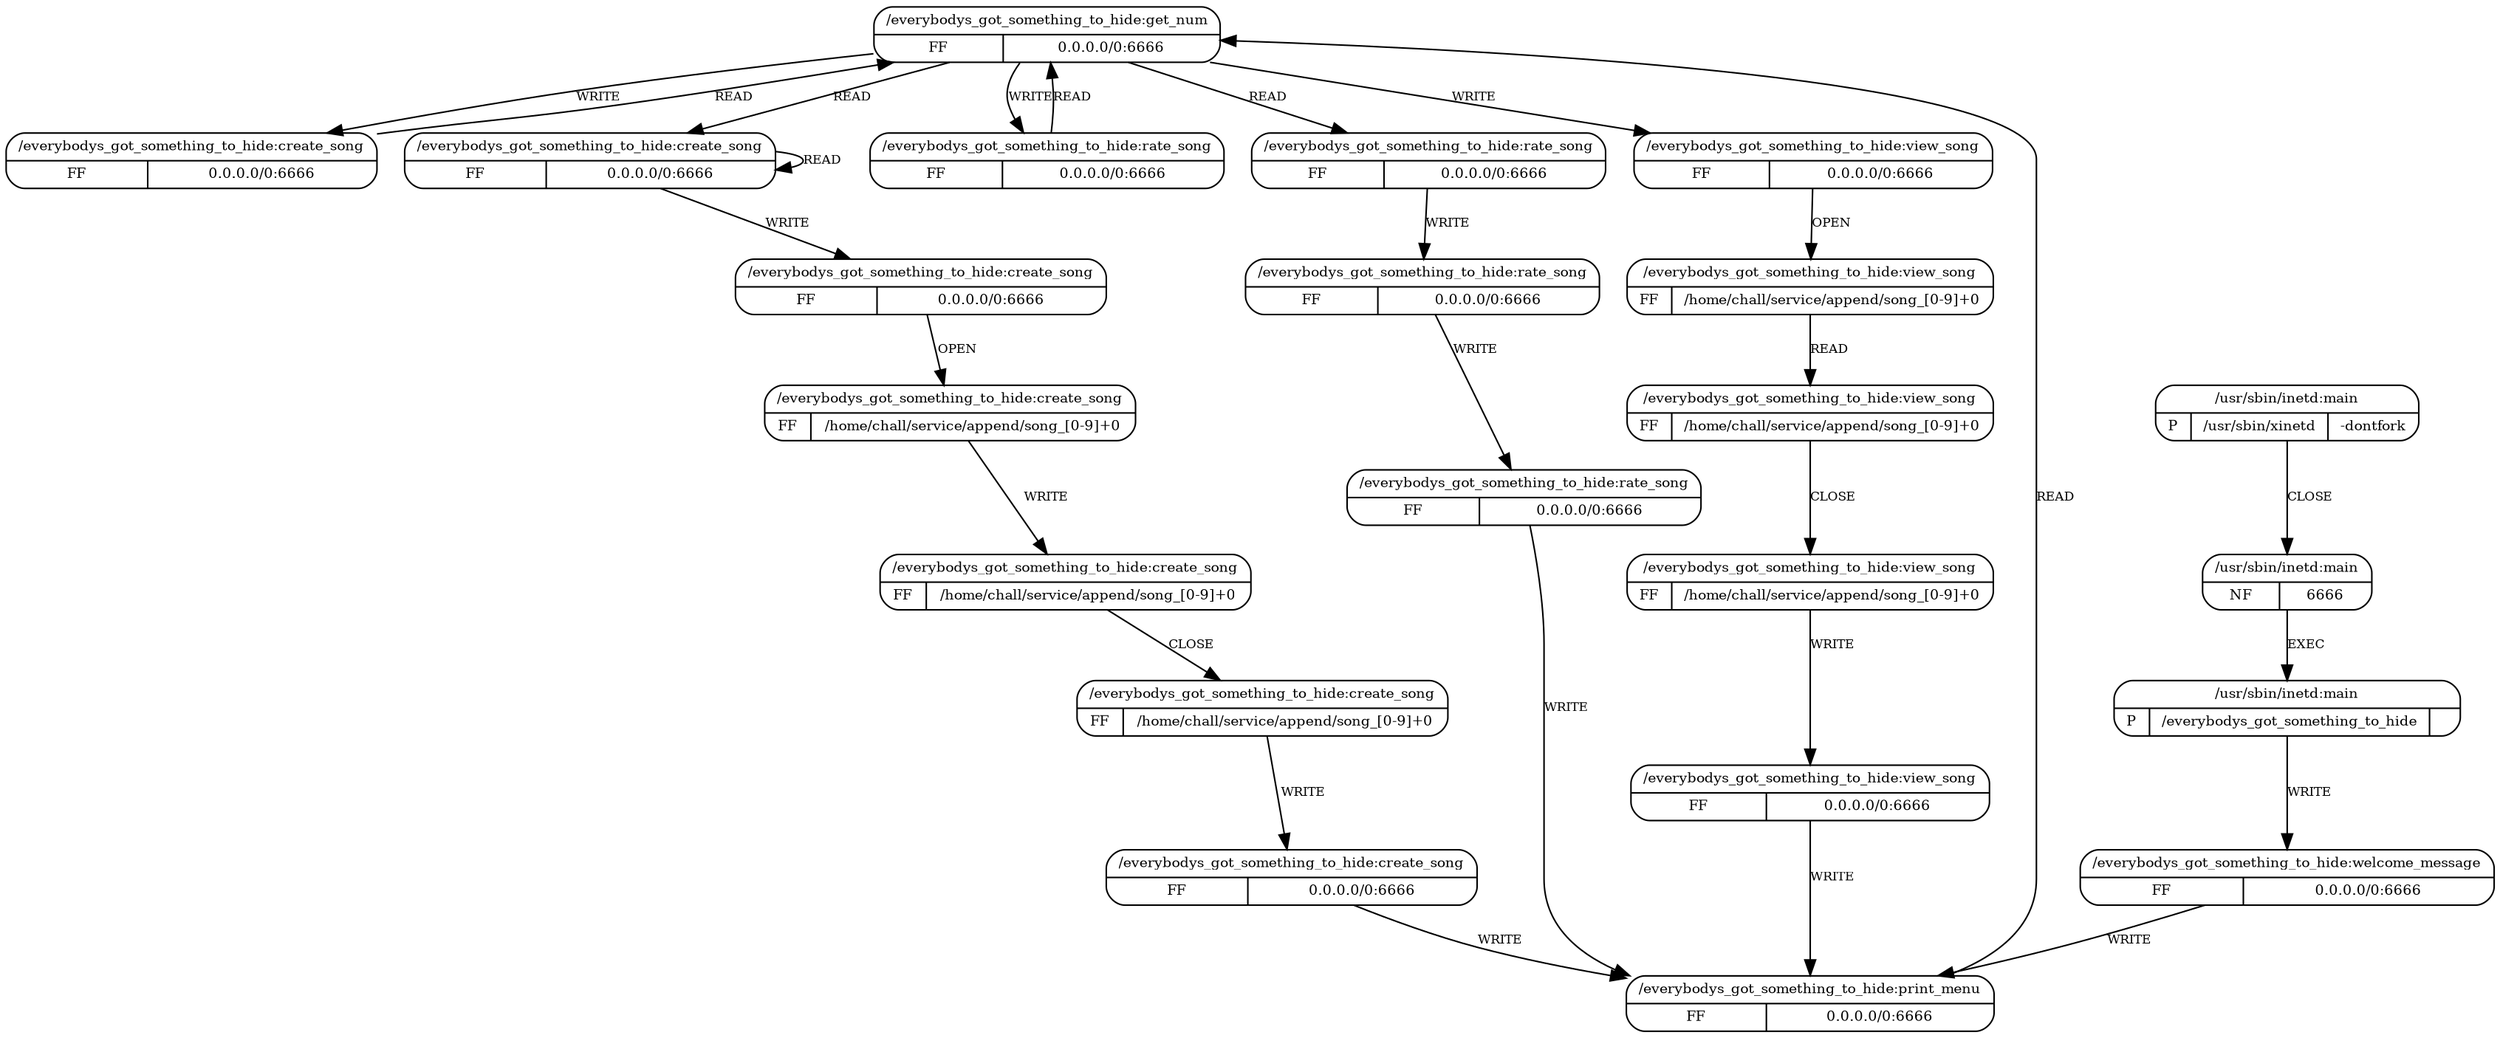 digraph G {
  4 [shape=Mrecord,
     label="{{/everybodys_got_something_to_hide:get_num}|{FF|0.0.0.0/0:6666}}",
     fontsize=9, ];
  3 [shape=Mrecord,
     label="{{/everybodys_got_something_to_hide:welcome_message}|{FF|0.0.0.0/0:6666}}",
     fontsize=9, ];
  20 [shape=Mrecord,
      label="{{/everybodys_got_something_to_hide:print_menu}|{FF|0.0.0.0/0:6666}}",
      fontsize=9, ];
  21 [shape=Mrecord,
      label="{{/everybodys_got_something_to_hide:create_song}|{FF|0.0.0.0/0:6666}}",
      fontsize=9, ];
  14 [shape=Mrecord,
      label="{{/everybodys_got_something_to_hide:create_song}|{FF|0.0.0.0/0:6666}}",
      fontsize=9, ];
  15 [shape=Mrecord,
      label="{{/everybodys_got_something_to_hide:create_song}|{FF|0.0.0.0/0:6666}}",
      fontsize=9, ];
  16 [shape=Mrecord,
      label="{{/everybodys_got_something_to_hide:create_song}|{FF|/home/chall/service/append/song_[0-9]+0}}",
      fontsize=9, ];
  17 [shape=Mrecord,
      label="{{/everybodys_got_something_to_hide:create_song}|{FF|/home/chall/service/append/song_[0-9]+0}}",
      fontsize=9, ];
  18 [shape=Mrecord,
      label="{{/everybodys_got_something_to_hide:create_song}|{FF|/home/chall/service/append/song_[0-9]+0}}",
      fontsize=9, ];
  19 [shape=Mrecord,
      label="{{/everybodys_got_something_to_hide:create_song}|{FF|0.0.0.0/0:6666}}",
      fontsize=9, ];
  13 [shape=Mrecord,
      label="{{/everybodys_got_something_to_hide:rate_song}|{FF|0.0.0.0/0:6666}}",
      fontsize=9, ];
  10 [shape=Mrecord,
      label="{{/everybodys_got_something_to_hide:rate_song}|{FF|0.0.0.0/0:6666}}",
      fontsize=9, ];
  11 [shape=Mrecord,
      label="{{/everybodys_got_something_to_hide:rate_song}|{FF|0.0.0.0/0:6666}}",
      fontsize=9, ];
  12 [shape=Mrecord,
      label="{{/everybodys_got_something_to_hide:rate_song}|{FF|0.0.0.0/0:6666}}",
      fontsize=9, ];
  5 [shape=Mrecord,
     label="{{/everybodys_got_something_to_hide:view_song}|{FF|0.0.0.0/0:6666}}",
     fontsize=9, ];
  6 [shape=Mrecord,
     label="{{/everybodys_got_something_to_hide:view_song}|{FF|/home/chall/service/append/song_[0-9]+0}}",
     fontsize=9, ];
  7 [shape=Mrecord,
     label="{{/everybodys_got_something_to_hide:view_song}|{FF|/home/chall/service/append/song_[0-9]+0}}",
     fontsize=9, ];
  8 [shape=Mrecord,
     label="{{/everybodys_got_something_to_hide:view_song}|{FF|/home/chall/service/append/song_[0-9]+0}}",
     fontsize=9, ];
  9 [shape=Mrecord,
     label="{{/everybodys_got_something_to_hide:view_song}|{FF|0.0.0.0/0:6666}}",
     fontsize=9, ];
  0 [shape=Mrecord,
     label="{{/usr/sbin/inetd:main}|{P|/usr/sbin/xinetd|-dontfork}}",
     fontsize=9, ];
  1 [shape=Mrecord, label="{{/usr/sbin/inetd:main}|{NF|6666}}", fontsize=9, ];
  2 [shape=Mrecord,
     label="{{/usr/sbin/inetd:main}|{P|/everybodys_got_something_to_hide|}}",
     fontsize=9, ];
  
  
  4 -> 21 [label="WRITE", fontsize=8, ];
  4 -> 14 [label="READ", fontsize=8, ];
  4 -> 13 [label="WRITE", fontsize=8, ];
  4 -> 10 [label="READ", fontsize=8, ];
  4 -> 5 [label="WRITE", fontsize=8, ];
  3 -> 20 [label="WRITE", fontsize=8, ];
  20 -> 4 [label="READ", fontsize=8, ];
  21 -> 4 [label="READ", fontsize=8, ];
  14 -> 14 [label="READ", fontsize=8, ];
  14 -> 15 [label="WRITE", fontsize=8, ];
  15 -> 16 [label="OPEN", fontsize=8, ];
  16 -> 17 [label="WRITE", fontsize=8, ];
  17 -> 18 [label="CLOSE", fontsize=8, ];
  18 -> 19 [label="WRITE", fontsize=8, ];
  19 -> 20 [label="WRITE", fontsize=8, ];
  13 -> 4 [label="READ", fontsize=8, ];
  10 -> 11 [label="WRITE", fontsize=8, ];
  11 -> 12 [label="WRITE", fontsize=8, ];
  12 -> 20 [label="WRITE", fontsize=8, ];
  5 -> 6 [label="OPEN", fontsize=8, ];
  6 -> 7 [label="READ", fontsize=8, ];
  7 -> 8 [label="CLOSE", fontsize=8, ];
  8 -> 9 [label="WRITE", fontsize=8, ];
  9 -> 20 [label="WRITE", fontsize=8, ];
  0 -> 1 [label="CLOSE", fontsize=8, ];
  1 -> 2 [label="EXEC", fontsize=8, ];
  2 -> 3 [label="WRITE", fontsize=8, ];
  
  }
